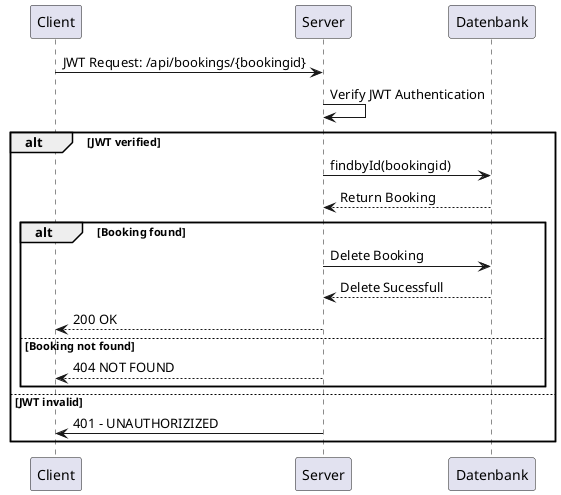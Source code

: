 @startuml
Client -> Server: JWT Request: /api/bookings/{bookingid}
Server -> Server: Verify JWT Authentication
alt JWT verified
    Server -> Datenbank: findbyId(bookingid)
    Datenbank --> Server: Return Booking
    alt Booking found
        Server -> Datenbank: Delete Booking
        Datenbank --> Server: Delete Sucessfull
        Server --> Client: 200 OK
    else Booking not found
        Server --> Client: 404 NOT FOUND
    end
else JWT invalid
    Server -> Client: 401 - UNAUTHORIZIZED
end
@enduml